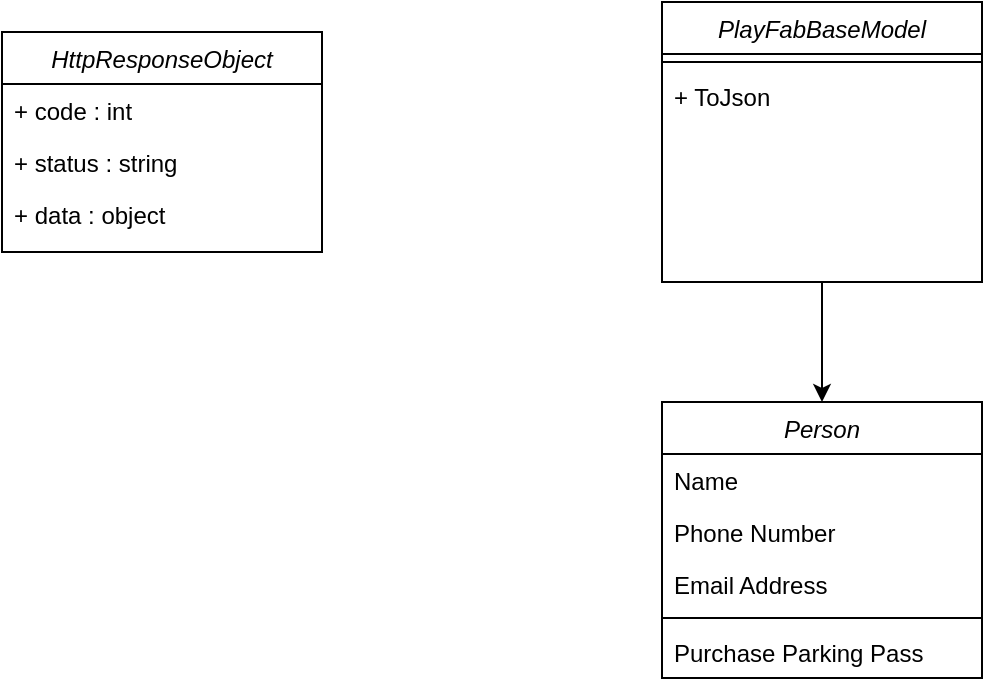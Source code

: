 <mxfile version="24.7.17">
  <diagram id="C5RBs43oDa-KdzZeNtuy" name="Class Definitions">
    <mxGraphModel dx="2315" dy="1831" grid="1" gridSize="10" guides="1" tooltips="1" connect="1" arrows="1" fold="1" page="1" pageScale="1" pageWidth="827" pageHeight="1169" math="0" shadow="0">
      <root>
        <mxCell id="WIyWlLk6GJQsqaUBKTNV-0" />
        <mxCell id="WIyWlLk6GJQsqaUBKTNV-1" parent="WIyWlLk6GJQsqaUBKTNV-0" />
        <mxCell id="7kKTkvqMoQku-iTVOGes-0" value="HttpResponseObject" style="swimlane;fontStyle=2;align=center;verticalAlign=top;childLayout=stackLayout;horizontal=1;startSize=26;horizontalStack=0;resizeParent=1;resizeLast=0;collapsible=1;marginBottom=0;rounded=0;shadow=0;strokeWidth=1;" parent="WIyWlLk6GJQsqaUBKTNV-1" vertex="1">
          <mxGeometry x="-250" y="-185" width="160" height="110" as="geometry">
            <mxRectangle x="230" y="140" width="160" height="26" as="alternateBounds" />
          </mxGeometry>
        </mxCell>
        <mxCell id="7kKTkvqMoQku-iTVOGes-1" value="+ code : int" style="text;align=left;verticalAlign=top;spacingLeft=4;spacingRight=4;overflow=hidden;rotatable=0;points=[[0,0.5],[1,0.5]];portConstraint=eastwest;" parent="7kKTkvqMoQku-iTVOGes-0" vertex="1">
          <mxGeometry y="26" width="160" height="26" as="geometry" />
        </mxCell>
        <mxCell id="7kKTkvqMoQku-iTVOGes-2" value="+ status : string" style="text;align=left;verticalAlign=top;spacingLeft=4;spacingRight=4;overflow=hidden;rotatable=0;points=[[0,0.5],[1,0.5]];portConstraint=eastwest;rounded=0;shadow=0;html=0;" parent="7kKTkvqMoQku-iTVOGes-0" vertex="1">
          <mxGeometry y="52" width="160" height="26" as="geometry" />
        </mxCell>
        <mxCell id="7kKTkvqMoQku-iTVOGes-3" value="+ data : object" style="text;align=left;verticalAlign=top;spacingLeft=4;spacingRight=4;overflow=hidden;rotatable=0;points=[[0,0.5],[1,0.5]];portConstraint=eastwest;rounded=0;shadow=0;html=0;" parent="7kKTkvqMoQku-iTVOGes-0" vertex="1">
          <mxGeometry y="78" width="160" height="26" as="geometry" />
        </mxCell>
        <mxCell id="5Qbn99xWTeKvGEfKHhLY-7" style="edgeStyle=orthogonalEdgeStyle;rounded=0;orthogonalLoop=1;jettySize=auto;html=1;exitX=0.5;exitY=1;exitDx=0;exitDy=0;entryX=0.5;entryY=0;entryDx=0;entryDy=0;" parent="WIyWlLk6GJQsqaUBKTNV-1" source="7kKTkvqMoQku-iTVOGes-7" target="5Qbn99xWTeKvGEfKHhLY-1" edge="1">
          <mxGeometry relative="1" as="geometry" />
        </mxCell>
        <mxCell id="7kKTkvqMoQku-iTVOGes-7" value="PlayFabBaseModel" style="swimlane;fontStyle=2;align=center;verticalAlign=top;childLayout=stackLayout;horizontal=1;startSize=26;horizontalStack=0;resizeParent=1;resizeLast=0;collapsible=1;marginBottom=0;rounded=0;shadow=0;strokeWidth=1;" parent="WIyWlLk6GJQsqaUBKTNV-1" vertex="1">
          <mxGeometry x="80" y="-200" width="160" height="140" as="geometry">
            <mxRectangle x="230" y="140" width="160" height="26" as="alternateBounds" />
          </mxGeometry>
        </mxCell>
        <mxCell id="7kKTkvqMoQku-iTVOGes-12" value="" style="line;html=1;strokeWidth=1;align=left;verticalAlign=middle;spacingTop=-1;spacingLeft=3;spacingRight=3;rotatable=0;labelPosition=right;points=[];portConstraint=eastwest;" parent="7kKTkvqMoQku-iTVOGes-7" vertex="1">
          <mxGeometry y="26" width="160" height="8" as="geometry" />
        </mxCell>
        <mxCell id="5Qbn99xWTeKvGEfKHhLY-0" value="+ ToJson" style="text;align=left;verticalAlign=top;spacingLeft=4;spacingRight=4;overflow=hidden;rotatable=0;points=[[0,0.5],[1,0.5]];portConstraint=eastwest;" parent="7kKTkvqMoQku-iTVOGes-7" vertex="1">
          <mxGeometry y="34" width="160" height="26" as="geometry" />
        </mxCell>
        <mxCell id="5Qbn99xWTeKvGEfKHhLY-1" value="Person" style="swimlane;fontStyle=2;align=center;verticalAlign=top;childLayout=stackLayout;horizontal=1;startSize=26;horizontalStack=0;resizeParent=1;resizeLast=0;collapsible=1;marginBottom=0;rounded=0;shadow=0;strokeWidth=1;" parent="WIyWlLk6GJQsqaUBKTNV-1" vertex="1">
          <mxGeometry x="80" width="160" height="138" as="geometry">
            <mxRectangle x="230" y="140" width="160" height="26" as="alternateBounds" />
          </mxGeometry>
        </mxCell>
        <mxCell id="5Qbn99xWTeKvGEfKHhLY-2" value="Name" style="text;align=left;verticalAlign=top;spacingLeft=4;spacingRight=4;overflow=hidden;rotatable=0;points=[[0,0.5],[1,0.5]];portConstraint=eastwest;" parent="5Qbn99xWTeKvGEfKHhLY-1" vertex="1">
          <mxGeometry y="26" width="160" height="26" as="geometry" />
        </mxCell>
        <mxCell id="5Qbn99xWTeKvGEfKHhLY-3" value="Phone Number" style="text;align=left;verticalAlign=top;spacingLeft=4;spacingRight=4;overflow=hidden;rotatable=0;points=[[0,0.5],[1,0.5]];portConstraint=eastwest;rounded=0;shadow=0;html=0;" parent="5Qbn99xWTeKvGEfKHhLY-1" vertex="1">
          <mxGeometry y="52" width="160" height="26" as="geometry" />
        </mxCell>
        <mxCell id="5Qbn99xWTeKvGEfKHhLY-4" value="Email Address" style="text;align=left;verticalAlign=top;spacingLeft=4;spacingRight=4;overflow=hidden;rotatable=0;points=[[0,0.5],[1,0.5]];portConstraint=eastwest;rounded=0;shadow=0;html=0;" parent="5Qbn99xWTeKvGEfKHhLY-1" vertex="1">
          <mxGeometry y="78" width="160" height="26" as="geometry" />
        </mxCell>
        <mxCell id="5Qbn99xWTeKvGEfKHhLY-5" value="" style="line;html=1;strokeWidth=1;align=left;verticalAlign=middle;spacingTop=-1;spacingLeft=3;spacingRight=3;rotatable=0;labelPosition=right;points=[];portConstraint=eastwest;" parent="5Qbn99xWTeKvGEfKHhLY-1" vertex="1">
          <mxGeometry y="104" width="160" height="8" as="geometry" />
        </mxCell>
        <mxCell id="5Qbn99xWTeKvGEfKHhLY-6" value="Purchase Parking Pass" style="text;align=left;verticalAlign=top;spacingLeft=4;spacingRight=4;overflow=hidden;rotatable=0;points=[[0,0.5],[1,0.5]];portConstraint=eastwest;" parent="5Qbn99xWTeKvGEfKHhLY-1" vertex="1">
          <mxGeometry y="112" width="160" height="26" as="geometry" />
        </mxCell>
      </root>
    </mxGraphModel>
  </diagram>
</mxfile>
